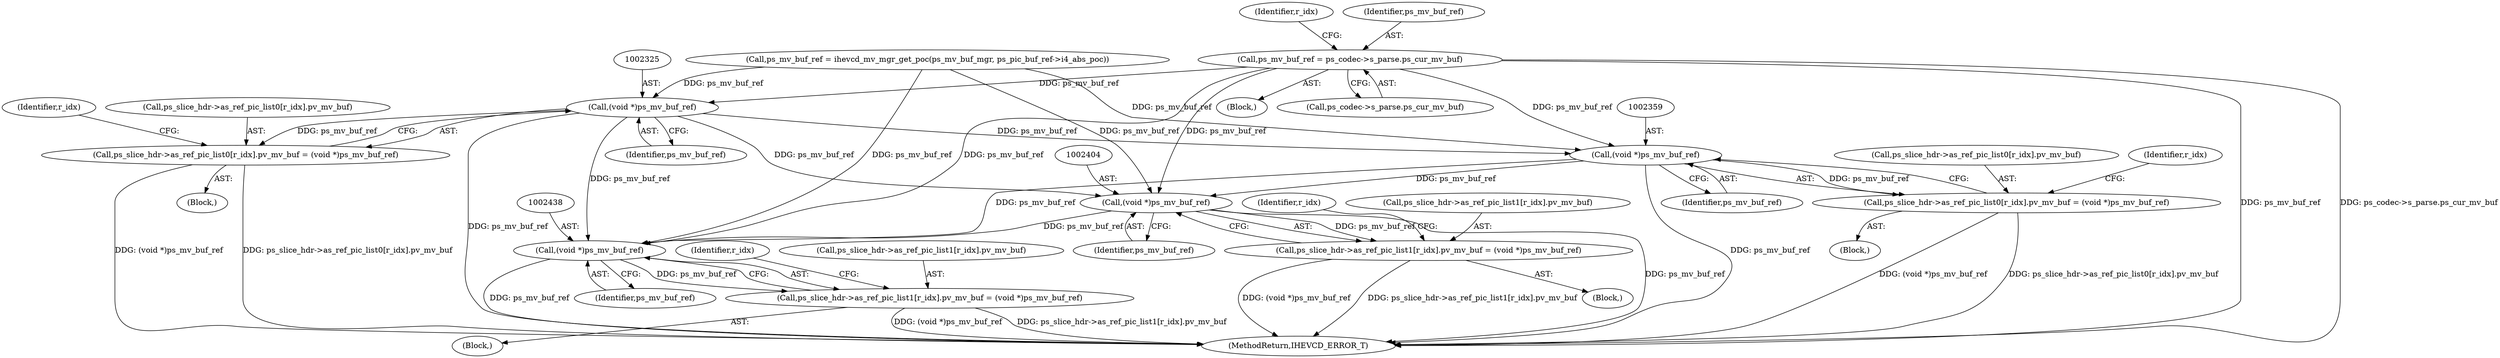 digraph "0_Android_7c9be319a279654e55a6d757265f88c61a16a4d5@pointer" {
"1002266" [label="(Call,ps_mv_buf_ref = ps_codec->s_parse.ps_cur_mv_buf)"];
"1002324" [label="(Call,(void *)ps_mv_buf_ref)"];
"1002316" [label="(Call,ps_slice_hdr->as_ref_pic_list0[r_idx].pv_mv_buf = (void *)ps_mv_buf_ref)"];
"1002358" [label="(Call,(void *)ps_mv_buf_ref)"];
"1002350" [label="(Call,ps_slice_hdr->as_ref_pic_list0[r_idx].pv_mv_buf = (void *)ps_mv_buf_ref)"];
"1002403" [label="(Call,(void *)ps_mv_buf_ref)"];
"1002395" [label="(Call,ps_slice_hdr->as_ref_pic_list1[r_idx].pv_mv_buf = (void *)ps_mv_buf_ref)"];
"1002437" [label="(Call,(void *)ps_mv_buf_ref)"];
"1002429" [label="(Call,ps_slice_hdr->as_ref_pic_list1[r_idx].pv_mv_buf = (void *)ps_mv_buf_ref)"];
"1002395" [label="(Call,ps_slice_hdr->as_ref_pic_list1[r_idx].pv_mv_buf = (void *)ps_mv_buf_ref)"];
"1002266" [label="(Call,ps_mv_buf_ref = ps_codec->s_parse.ps_cur_mv_buf)"];
"1002405" [label="(Identifier,ps_mv_buf_ref)"];
"1002351" [label="(Call,ps_slice_hdr->as_ref_pic_list0[r_idx].pv_mv_buf)"];
"1002284" [label="(Identifier,r_idx)"];
"1002403" [label="(Call,(void *)ps_mv_buf_ref)"];
"1002437" [label="(Call,(void *)ps_mv_buf_ref)"];
"1002383" [label="(Block,)"];
"1002317" [label="(Call,ps_slice_hdr->as_ref_pic_list0[r_idx].pv_mv_buf)"];
"1002275" [label="(Call,ps_mv_buf_ref = ihevcd_mv_mgr_get_poc(ps_mv_buf_mgr, ps_pic_buf_ref->i4_abs_poc))"];
"1002417" [label="(Block,)"];
"1002267" [label="(Identifier,ps_mv_buf_ref)"];
"1002256" [label="(Block,)"];
"1002326" [label="(Identifier,ps_mv_buf_ref)"];
"1002350" [label="(Call,ps_slice_hdr->as_ref_pic_list0[r_idx].pv_mv_buf = (void *)ps_mv_buf_ref)"];
"1002292" [label="(Identifier,r_idx)"];
"1002304" [label="(Block,)"];
"1002324" [label="(Call,(void *)ps_mv_buf_ref)"];
"1002360" [label="(Identifier,ps_mv_buf_ref)"];
"1002316" [label="(Call,ps_slice_hdr->as_ref_pic_list0[r_idx].pv_mv_buf = (void *)ps_mv_buf_ref)"];
"1002416" [label="(Identifier,r_idx)"];
"1002661" [label="(MethodReturn,IHEVCD_ERROR_T)"];
"1002430" [label="(Call,ps_slice_hdr->as_ref_pic_list1[r_idx].pv_mv_buf)"];
"1002338" [label="(Block,)"];
"1002429" [label="(Call,ps_slice_hdr->as_ref_pic_list1[r_idx].pv_mv_buf = (void *)ps_mv_buf_ref)"];
"1002439" [label="(Identifier,ps_mv_buf_ref)"];
"1002268" [label="(Call,ps_codec->s_parse.ps_cur_mv_buf)"];
"1002337" [label="(Identifier,r_idx)"];
"1002358" [label="(Call,(void *)ps_mv_buf_ref)"];
"1002371" [label="(Identifier,r_idx)"];
"1002396" [label="(Call,ps_slice_hdr->as_ref_pic_list1[r_idx].pv_mv_buf)"];
"1002266" -> "1002256"  [label="AST: "];
"1002266" -> "1002268"  [label="CFG: "];
"1002267" -> "1002266"  [label="AST: "];
"1002268" -> "1002266"  [label="AST: "];
"1002284" -> "1002266"  [label="CFG: "];
"1002266" -> "1002661"  [label="DDG: ps_mv_buf_ref"];
"1002266" -> "1002661"  [label="DDG: ps_codec->s_parse.ps_cur_mv_buf"];
"1002266" -> "1002324"  [label="DDG: ps_mv_buf_ref"];
"1002266" -> "1002358"  [label="DDG: ps_mv_buf_ref"];
"1002266" -> "1002403"  [label="DDG: ps_mv_buf_ref"];
"1002266" -> "1002437"  [label="DDG: ps_mv_buf_ref"];
"1002324" -> "1002316"  [label="AST: "];
"1002324" -> "1002326"  [label="CFG: "];
"1002325" -> "1002324"  [label="AST: "];
"1002326" -> "1002324"  [label="AST: "];
"1002316" -> "1002324"  [label="CFG: "];
"1002324" -> "1002661"  [label="DDG: ps_mv_buf_ref"];
"1002324" -> "1002316"  [label="DDG: ps_mv_buf_ref"];
"1002275" -> "1002324"  [label="DDG: ps_mv_buf_ref"];
"1002324" -> "1002358"  [label="DDG: ps_mv_buf_ref"];
"1002324" -> "1002403"  [label="DDG: ps_mv_buf_ref"];
"1002324" -> "1002437"  [label="DDG: ps_mv_buf_ref"];
"1002316" -> "1002304"  [label="AST: "];
"1002317" -> "1002316"  [label="AST: "];
"1002292" -> "1002316"  [label="CFG: "];
"1002316" -> "1002661"  [label="DDG: (void *)ps_mv_buf_ref"];
"1002316" -> "1002661"  [label="DDG: ps_slice_hdr->as_ref_pic_list0[r_idx].pv_mv_buf"];
"1002358" -> "1002350"  [label="AST: "];
"1002358" -> "1002360"  [label="CFG: "];
"1002359" -> "1002358"  [label="AST: "];
"1002360" -> "1002358"  [label="AST: "];
"1002350" -> "1002358"  [label="CFG: "];
"1002358" -> "1002661"  [label="DDG: ps_mv_buf_ref"];
"1002358" -> "1002350"  [label="DDG: ps_mv_buf_ref"];
"1002275" -> "1002358"  [label="DDG: ps_mv_buf_ref"];
"1002358" -> "1002403"  [label="DDG: ps_mv_buf_ref"];
"1002358" -> "1002437"  [label="DDG: ps_mv_buf_ref"];
"1002350" -> "1002338"  [label="AST: "];
"1002351" -> "1002350"  [label="AST: "];
"1002337" -> "1002350"  [label="CFG: "];
"1002350" -> "1002661"  [label="DDG: ps_slice_hdr->as_ref_pic_list0[r_idx].pv_mv_buf"];
"1002350" -> "1002661"  [label="DDG: (void *)ps_mv_buf_ref"];
"1002403" -> "1002395"  [label="AST: "];
"1002403" -> "1002405"  [label="CFG: "];
"1002404" -> "1002403"  [label="AST: "];
"1002405" -> "1002403"  [label="AST: "];
"1002395" -> "1002403"  [label="CFG: "];
"1002403" -> "1002661"  [label="DDG: ps_mv_buf_ref"];
"1002403" -> "1002395"  [label="DDG: ps_mv_buf_ref"];
"1002275" -> "1002403"  [label="DDG: ps_mv_buf_ref"];
"1002403" -> "1002437"  [label="DDG: ps_mv_buf_ref"];
"1002395" -> "1002383"  [label="AST: "];
"1002396" -> "1002395"  [label="AST: "];
"1002371" -> "1002395"  [label="CFG: "];
"1002395" -> "1002661"  [label="DDG: (void *)ps_mv_buf_ref"];
"1002395" -> "1002661"  [label="DDG: ps_slice_hdr->as_ref_pic_list1[r_idx].pv_mv_buf"];
"1002437" -> "1002429"  [label="AST: "];
"1002437" -> "1002439"  [label="CFG: "];
"1002438" -> "1002437"  [label="AST: "];
"1002439" -> "1002437"  [label="AST: "];
"1002429" -> "1002437"  [label="CFG: "];
"1002437" -> "1002661"  [label="DDG: ps_mv_buf_ref"];
"1002437" -> "1002429"  [label="DDG: ps_mv_buf_ref"];
"1002275" -> "1002437"  [label="DDG: ps_mv_buf_ref"];
"1002429" -> "1002417"  [label="AST: "];
"1002430" -> "1002429"  [label="AST: "];
"1002416" -> "1002429"  [label="CFG: "];
"1002429" -> "1002661"  [label="DDG: ps_slice_hdr->as_ref_pic_list1[r_idx].pv_mv_buf"];
"1002429" -> "1002661"  [label="DDG: (void *)ps_mv_buf_ref"];
}
